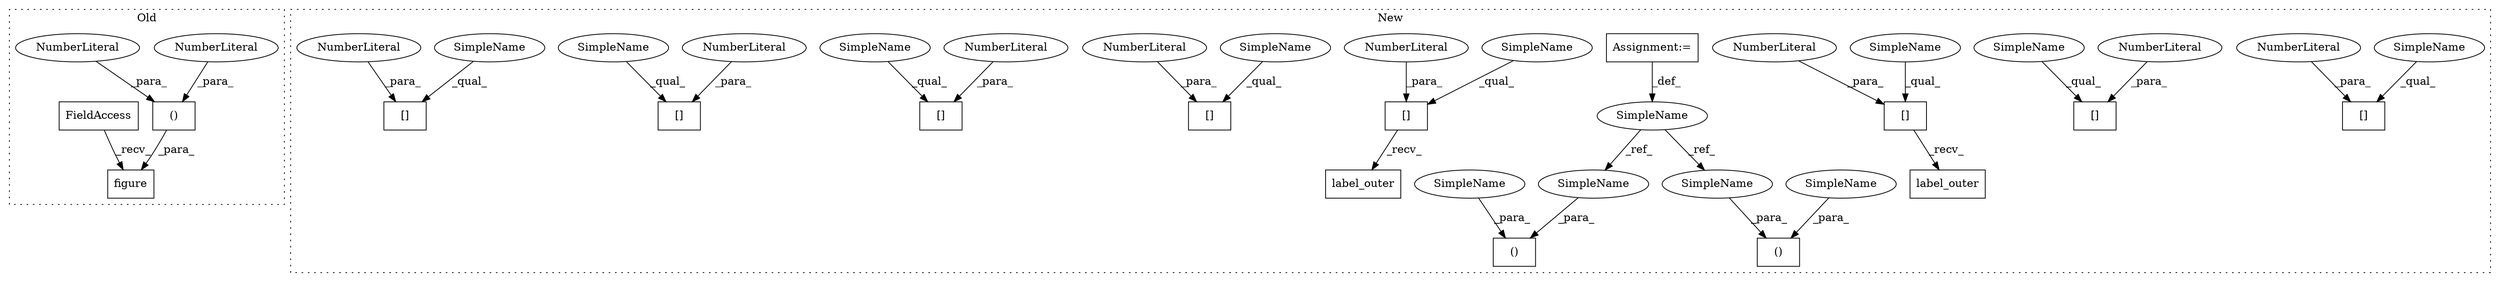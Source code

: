 digraph G {
subgraph cluster0 {
1 [label="()" a="106" s="1348" l="16" shape="box"];
3 [label="NumberLiteral" a="34" s="1348" l="2" shape="ellipse"];
4 [label="figure" a="32" s="1336,1364" l="12,2" shape="box"];
5 [label="NumberLiteral" a="34" s="1363" l="1" shape="ellipse"];
8 [label="FieldAccess" a="22" s="1318" l="10" shape="box"];
label = "Old";
style="dotted";
}
subgraph cluster1 {
2 [label="label_outer" a="32" s="1730" l="13" shape="box"];
6 [label="[]" a="2" s="1724,1728" l="3,1" shape="box"];
7 [label="NumberLiteral" a="34" s="1727" l="1" shape="ellipse"];
9 [label="[]" a="2" s="1695,1699" l="3,1" shape="box"];
10 [label="()" a="106" s="612" l="18" shape="box"];
11 [label="[]" a="2" s="1485,1489" l="3,1" shape="box"];
12 [label="NumberLiteral" a="34" s="1488" l="1" shape="ellipse"];
13 [label="[]" a="2" s="1890,1894" l="3,1" shape="box"];
14 [label="NumberLiteral" a="34" s="1893" l="1" shape="ellipse"];
15 [label="[]" a="2" s="1683,1687" l="3,1" shape="box"];
16 [label="NumberLiteral" a="34" s="1698" l="1" shape="ellipse"];
17 [label="NumberLiteral" a="34" s="1686" l="1" shape="ellipse"];
18 [label="[]" a="2" s="1497,1501" l="3,1" shape="box"];
19 [label="NumberLiteral" a="34" s="1500" l="1" shape="ellipse"];
20 [label="[]" a="2" s="1529,1533" l="3,1" shape="box"];
21 [label="NumberLiteral" a="34" s="1532" l="1" shape="ellipse"];
22 [label="[]" a="2" s="1878,1882" l="3,1" shape="box"];
23 [label="NumberLiteral" a="34" s="1881" l="1" shape="ellipse"];
24 [label="label_outer" a="32" s="1535" l="13" shape="box"];
25 [label="Assignment:=" a="7" s="188" l="3" shape="box"];
26 [label="()" a="106" s="1293" l="18" shape="box"];
27 [label="SimpleName" a="42" s="188" l="3" shape="ellipse"];
28 [label="SimpleName" a="42" s="1309" l="2" shape="ellipse"];
29 [label="SimpleName" a="42" s="1695" l="2" shape="ellipse"];
30 [label="SimpleName" a="42" s="1485" l="2" shape="ellipse"];
31 [label="SimpleName" a="42" s="1529" l="2" shape="ellipse"];
32 [label="SimpleName" a="42" s="1878" l="2" shape="ellipse"];
33 [label="SimpleName" a="42" s="1683" l="2" shape="ellipse"];
34 [label="SimpleName" a="42" s="628" l="2" shape="ellipse"];
35 [label="SimpleName" a="42" s="1724" l="2" shape="ellipse"];
36 [label="SimpleName" a="42" s="1497" l="2" shape="ellipse"];
37 [label="SimpleName" a="42" s="1890" l="2" shape="ellipse"];
38 [label="SimpleName" a="42" s="612" l="3" shape="ellipse"];
39 [label="SimpleName" a="42" s="1293" l="3" shape="ellipse"];
label = "New";
style="dotted";
}
1 -> 4 [label="_para_"];
3 -> 1 [label="_para_"];
5 -> 1 [label="_para_"];
6 -> 2 [label="_recv_"];
7 -> 6 [label="_para_"];
8 -> 4 [label="_recv_"];
12 -> 11 [label="_para_"];
14 -> 13 [label="_para_"];
16 -> 9 [label="_para_"];
17 -> 15 [label="_para_"];
19 -> 18 [label="_para_"];
20 -> 24 [label="_recv_"];
21 -> 20 [label="_para_"];
23 -> 22 [label="_para_"];
25 -> 27 [label="_def_"];
27 -> 38 [label="_ref_"];
27 -> 39 [label="_ref_"];
28 -> 26 [label="_para_"];
29 -> 9 [label="_qual_"];
30 -> 11 [label="_qual_"];
31 -> 20 [label="_qual_"];
32 -> 22 [label="_qual_"];
33 -> 15 [label="_qual_"];
34 -> 10 [label="_para_"];
35 -> 6 [label="_qual_"];
36 -> 18 [label="_qual_"];
37 -> 13 [label="_qual_"];
38 -> 10 [label="_para_"];
39 -> 26 [label="_para_"];
}